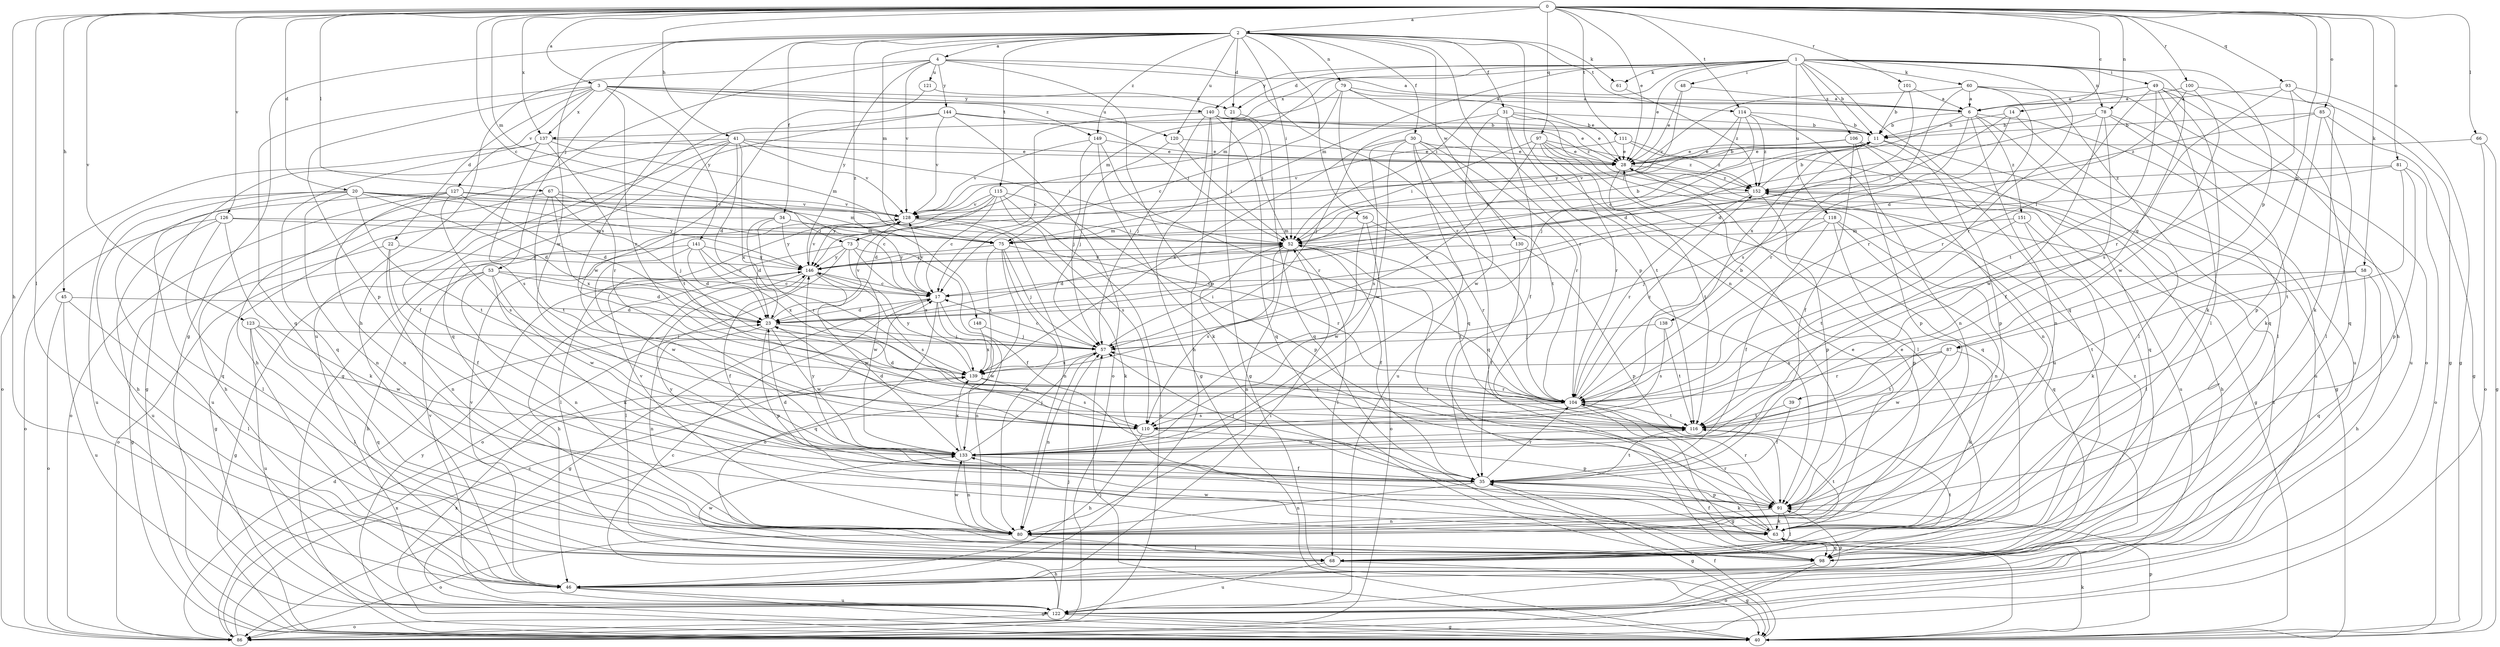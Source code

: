 strict digraph  {
0;
1;
2;
3;
4;
6;
11;
14;
17;
20;
21;
22;
23;
28;
30;
31;
34;
35;
39;
40;
41;
45;
46;
48;
49;
52;
53;
56;
57;
58;
60;
61;
63;
66;
67;
68;
73;
75;
78;
79;
80;
81;
85;
86;
87;
91;
93;
97;
98;
100;
101;
104;
106;
110;
111;
114;
115;
116;
118;
120;
121;
122;
123;
126;
127;
128;
130;
133;
137;
138;
139;
140;
141;
144;
146;
148;
149;
151;
152;
0 -> 2  [label=a];
0 -> 3  [label=a];
0 -> 14  [label=c];
0 -> 17  [label=c];
0 -> 20  [label=d];
0 -> 28  [label=e];
0 -> 41  [label=h];
0 -> 45  [label=h];
0 -> 46  [label=h];
0 -> 58  [label=k];
0 -> 66  [label=l];
0 -> 67  [label=l];
0 -> 68  [label=l];
0 -> 73  [label=m];
0 -> 78  [label=n];
0 -> 81  [label=o];
0 -> 85  [label=o];
0 -> 87  [label=p];
0 -> 93  [label=q];
0 -> 97  [label=q];
0 -> 100  [label=r];
0 -> 101  [label=r];
0 -> 111  [label=t];
0 -> 114  [label=t];
0 -> 123  [label=v];
0 -> 126  [label=v];
0 -> 137  [label=x];
1 -> 11  [label=b];
1 -> 21  [label=d];
1 -> 28  [label=e];
1 -> 39  [label=g];
1 -> 48  [label=i];
1 -> 49  [label=i];
1 -> 52  [label=i];
1 -> 60  [label=k];
1 -> 61  [label=k];
1 -> 73  [label=m];
1 -> 75  [label=m];
1 -> 78  [label=n];
1 -> 87  [label=p];
1 -> 98  [label=q];
1 -> 104  [label=r];
1 -> 106  [label=s];
1 -> 118  [label=u];
1 -> 137  [label=x];
1 -> 140  [label=y];
2 -> 4  [label=a];
2 -> 21  [label=d];
2 -> 30  [label=f];
2 -> 31  [label=f];
2 -> 34  [label=f];
2 -> 40  [label=g];
2 -> 52  [label=i];
2 -> 53  [label=j];
2 -> 56  [label=j];
2 -> 61  [label=k];
2 -> 75  [label=m];
2 -> 79  [label=n];
2 -> 80  [label=n];
2 -> 91  [label=p];
2 -> 110  [label=s];
2 -> 114  [label=t];
2 -> 115  [label=t];
2 -> 120  [label=u];
2 -> 130  [label=w];
2 -> 133  [label=w];
2 -> 148  [label=z];
2 -> 149  [label=z];
3 -> 21  [label=d];
3 -> 22  [label=d];
3 -> 91  [label=p];
3 -> 98  [label=q];
3 -> 104  [label=r];
3 -> 120  [label=u];
3 -> 127  [label=v];
3 -> 137  [label=x];
3 -> 140  [label=y];
3 -> 141  [label=y];
3 -> 149  [label=z];
4 -> 6  [label=a];
4 -> 46  [label=h];
4 -> 91  [label=p];
4 -> 104  [label=r];
4 -> 121  [label=u];
4 -> 122  [label=u];
4 -> 128  [label=v];
4 -> 144  [label=y];
4 -> 146  [label=y];
6 -> 11  [label=b];
6 -> 23  [label=d];
6 -> 68  [label=l];
6 -> 80  [label=n];
6 -> 104  [label=r];
6 -> 122  [label=u];
6 -> 151  [label=z];
11 -> 28  [label=e];
11 -> 91  [label=p];
11 -> 122  [label=u];
11 -> 138  [label=x];
14 -> 11  [label=b];
14 -> 23  [label=d];
14 -> 52  [label=i];
14 -> 68  [label=l];
17 -> 23  [label=d];
17 -> 40  [label=g];
17 -> 80  [label=n];
17 -> 98  [label=q];
17 -> 128  [label=v];
17 -> 133  [label=w];
20 -> 23  [label=d];
20 -> 46  [label=h];
20 -> 52  [label=i];
20 -> 80  [label=n];
20 -> 98  [label=q];
20 -> 116  [label=t];
20 -> 122  [label=u];
20 -> 128  [label=v];
20 -> 146  [label=y];
21 -> 40  [label=g];
21 -> 98  [label=q];
22 -> 35  [label=f];
22 -> 40  [label=g];
22 -> 80  [label=n];
22 -> 146  [label=y];
23 -> 57  [label=j];
23 -> 80  [label=n];
23 -> 91  [label=p];
23 -> 128  [label=v];
23 -> 133  [label=w];
28 -> 11  [label=b];
28 -> 40  [label=g];
28 -> 116  [label=t];
28 -> 122  [label=u];
28 -> 152  [label=z];
30 -> 28  [label=e];
30 -> 98  [label=q];
30 -> 104  [label=r];
30 -> 110  [label=s];
30 -> 116  [label=t];
30 -> 122  [label=u];
30 -> 133  [label=w];
30 -> 139  [label=x];
31 -> 11  [label=b];
31 -> 28  [label=e];
31 -> 35  [label=f];
31 -> 57  [label=j];
31 -> 116  [label=t];
31 -> 122  [label=u];
31 -> 133  [label=w];
34 -> 23  [label=d];
34 -> 40  [label=g];
34 -> 75  [label=m];
34 -> 104  [label=r];
34 -> 146  [label=y];
35 -> 23  [label=d];
35 -> 40  [label=g];
35 -> 57  [label=j];
35 -> 63  [label=k];
35 -> 80  [label=n];
35 -> 91  [label=p];
35 -> 104  [label=r];
35 -> 116  [label=t];
35 -> 146  [label=y];
39 -> 35  [label=f];
39 -> 116  [label=t];
40 -> 35  [label=f];
40 -> 57  [label=j];
40 -> 63  [label=k];
40 -> 91  [label=p];
40 -> 139  [label=x];
40 -> 146  [label=y];
41 -> 23  [label=d];
41 -> 28  [label=e];
41 -> 35  [label=f];
41 -> 40  [label=g];
41 -> 46  [label=h];
41 -> 52  [label=i];
41 -> 116  [label=t];
41 -> 128  [label=v];
41 -> 139  [label=x];
45 -> 23  [label=d];
45 -> 68  [label=l];
45 -> 86  [label=o];
45 -> 122  [label=u];
46 -> 40  [label=g];
46 -> 52  [label=i];
46 -> 91  [label=p];
46 -> 122  [label=u];
46 -> 128  [label=v];
48 -> 6  [label=a];
48 -> 28  [label=e];
48 -> 146  [label=y];
49 -> 6  [label=a];
49 -> 46  [label=h];
49 -> 63  [label=k];
49 -> 68  [label=l];
49 -> 98  [label=q];
49 -> 104  [label=r];
49 -> 116  [label=t];
52 -> 11  [label=b];
52 -> 23  [label=d];
52 -> 35  [label=f];
52 -> 68  [label=l];
52 -> 80  [label=n];
52 -> 110  [label=s];
52 -> 116  [label=t];
52 -> 146  [label=y];
53 -> 17  [label=c];
53 -> 23  [label=d];
53 -> 40  [label=g];
53 -> 46  [label=h];
53 -> 63  [label=k];
53 -> 80  [label=n];
53 -> 133  [label=w];
56 -> 75  [label=m];
56 -> 86  [label=o];
56 -> 104  [label=r];
56 -> 133  [label=w];
57 -> 17  [label=c];
57 -> 52  [label=i];
57 -> 80  [label=n];
57 -> 139  [label=x];
58 -> 17  [label=c];
58 -> 46  [label=h];
58 -> 98  [label=q];
58 -> 116  [label=t];
60 -> 6  [label=a];
60 -> 86  [label=o];
60 -> 98  [label=q];
60 -> 104  [label=r];
60 -> 110  [label=s];
60 -> 128  [label=v];
61 -> 152  [label=z];
63 -> 28  [label=e];
63 -> 35  [label=f];
63 -> 52  [label=i];
63 -> 98  [label=q];
63 -> 104  [label=r];
63 -> 116  [label=t];
63 -> 133  [label=w];
66 -> 28  [label=e];
66 -> 40  [label=g];
66 -> 86  [label=o];
67 -> 17  [label=c];
67 -> 46  [label=h];
67 -> 57  [label=j];
67 -> 116  [label=t];
67 -> 128  [label=v];
67 -> 139  [label=x];
68 -> 40  [label=g];
68 -> 116  [label=t];
68 -> 122  [label=u];
68 -> 133  [label=w];
73 -> 35  [label=f];
73 -> 68  [label=l];
73 -> 86  [label=o];
73 -> 133  [label=w];
73 -> 139  [label=x];
73 -> 146  [label=y];
75 -> 57  [label=j];
75 -> 80  [label=n];
75 -> 86  [label=o];
75 -> 104  [label=r];
75 -> 139  [label=x];
75 -> 146  [label=y];
78 -> 11  [label=b];
78 -> 35  [label=f];
78 -> 52  [label=i];
78 -> 63  [label=k];
78 -> 122  [label=u];
78 -> 133  [label=w];
79 -> 6  [label=a];
79 -> 17  [label=c];
79 -> 28  [label=e];
79 -> 75  [label=m];
79 -> 98  [label=q];
79 -> 104  [label=r];
80 -> 28  [label=e];
80 -> 68  [label=l];
80 -> 86  [label=o];
80 -> 128  [label=v];
80 -> 133  [label=w];
81 -> 52  [label=i];
81 -> 86  [label=o];
81 -> 91  [label=p];
81 -> 116  [label=t];
81 -> 152  [label=z];
85 -> 11  [label=b];
85 -> 40  [label=g];
85 -> 68  [label=l];
85 -> 91  [label=p];
85 -> 152  [label=z];
86 -> 17  [label=c];
86 -> 23  [label=d];
86 -> 139  [label=x];
87 -> 63  [label=k];
87 -> 104  [label=r];
87 -> 116  [label=t];
87 -> 133  [label=w];
87 -> 139  [label=x];
91 -> 63  [label=k];
91 -> 68  [label=l];
91 -> 80  [label=n];
91 -> 104  [label=r];
91 -> 146  [label=y];
93 -> 6  [label=a];
93 -> 40  [label=g];
93 -> 63  [label=k];
93 -> 104  [label=r];
93 -> 110  [label=s];
97 -> 28  [label=e];
97 -> 52  [label=i];
97 -> 68  [label=l];
97 -> 98  [label=q];
97 -> 104  [label=r];
97 -> 139  [label=x];
97 -> 152  [label=z];
98 -> 46  [label=h];
98 -> 86  [label=o];
98 -> 152  [label=z];
100 -> 6  [label=a];
100 -> 23  [label=d];
100 -> 40  [label=g];
100 -> 133  [label=w];
101 -> 6  [label=a];
101 -> 11  [label=b];
101 -> 146  [label=y];
104 -> 11  [label=b];
104 -> 23  [label=d];
104 -> 40  [label=g];
104 -> 110  [label=s];
104 -> 116  [label=t];
104 -> 152  [label=z];
106 -> 28  [label=e];
106 -> 35  [label=f];
106 -> 80  [label=n];
106 -> 91  [label=p];
106 -> 98  [label=q];
106 -> 128  [label=v];
110 -> 23  [label=d];
110 -> 46  [label=h];
110 -> 91  [label=p];
111 -> 28  [label=e];
111 -> 40  [label=g];
111 -> 128  [label=v];
111 -> 152  [label=z];
114 -> 11  [label=b];
114 -> 17  [label=c];
114 -> 52  [label=i];
114 -> 57  [label=j];
114 -> 80  [label=n];
114 -> 152  [label=z];
115 -> 17  [label=c];
115 -> 23  [label=d];
115 -> 86  [label=o];
115 -> 91  [label=p];
115 -> 110  [label=s];
115 -> 128  [label=v];
115 -> 146  [label=y];
116 -> 57  [label=j];
116 -> 133  [label=w];
118 -> 35  [label=f];
118 -> 57  [label=j];
118 -> 75  [label=m];
118 -> 80  [label=n];
118 -> 91  [label=p];
118 -> 98  [label=q];
120 -> 28  [label=e];
120 -> 52  [label=i];
120 -> 57  [label=j];
121 -> 6  [label=a];
121 -> 133  [label=w];
122 -> 17  [label=c];
122 -> 40  [label=g];
122 -> 57  [label=j];
122 -> 86  [label=o];
122 -> 128  [label=v];
122 -> 152  [label=z];
123 -> 57  [label=j];
123 -> 68  [label=l];
123 -> 98  [label=q];
123 -> 122  [label=u];
123 -> 133  [label=w];
126 -> 52  [label=i];
126 -> 63  [label=k];
126 -> 68  [label=l];
126 -> 75  [label=m];
126 -> 86  [label=o];
126 -> 122  [label=u];
127 -> 23  [label=d];
127 -> 75  [label=m];
127 -> 80  [label=n];
127 -> 86  [label=o];
127 -> 110  [label=s];
127 -> 122  [label=u];
127 -> 128  [label=v];
128 -> 52  [label=i];
128 -> 63  [label=k];
128 -> 80  [label=n];
130 -> 35  [label=f];
130 -> 91  [label=p];
130 -> 146  [label=y];
133 -> 35  [label=f];
133 -> 57  [label=j];
133 -> 80  [label=n];
133 -> 139  [label=x];
137 -> 28  [label=e];
137 -> 75  [label=m];
137 -> 86  [label=o];
137 -> 98  [label=q];
137 -> 104  [label=r];
137 -> 110  [label=s];
138 -> 57  [label=j];
138 -> 110  [label=s];
138 -> 116  [label=t];
139 -> 104  [label=r];
139 -> 110  [label=s];
139 -> 146  [label=y];
140 -> 11  [label=b];
140 -> 17  [label=c];
140 -> 28  [label=e];
140 -> 40  [label=g];
140 -> 46  [label=h];
140 -> 52  [label=i];
140 -> 57  [label=j];
140 -> 98  [label=q];
140 -> 152  [label=z];
141 -> 17  [label=c];
141 -> 23  [label=d];
141 -> 86  [label=o];
141 -> 133  [label=w];
141 -> 139  [label=x];
141 -> 146  [label=y];
144 -> 11  [label=b];
144 -> 40  [label=g];
144 -> 52  [label=i];
144 -> 86  [label=o];
144 -> 98  [label=q];
144 -> 128  [label=v];
146 -> 17  [label=c];
146 -> 35  [label=f];
146 -> 46  [label=h];
146 -> 68  [label=l];
146 -> 110  [label=s];
146 -> 128  [label=v];
146 -> 133  [label=w];
148 -> 57  [label=j];
148 -> 139  [label=x];
149 -> 28  [label=e];
149 -> 57  [label=j];
149 -> 63  [label=k];
149 -> 104  [label=r];
149 -> 128  [label=v];
151 -> 63  [label=k];
151 -> 68  [label=l];
151 -> 75  [label=m];
151 -> 116  [label=t];
152 -> 11  [label=b];
152 -> 46  [label=h];
152 -> 91  [label=p];
152 -> 104  [label=r];
152 -> 128  [label=v];
}
